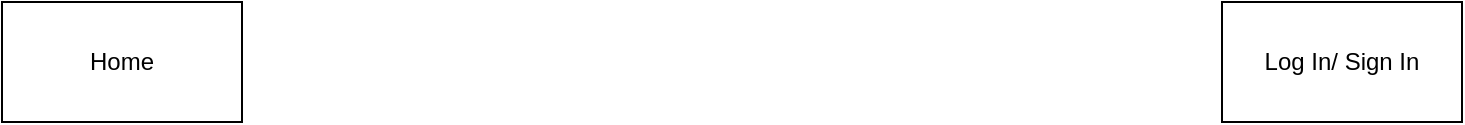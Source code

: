 <mxfile version="26.2.12" pages="3">
  <diagram name="HomePage" id="wCosODSycVWMkr--JiCz">
    <mxGraphModel dx="1226" dy="1136" grid="1" gridSize="10" guides="1" tooltips="1" connect="1" arrows="1" fold="1" page="1" pageScale="1" pageWidth="850" pageHeight="1100" math="0" shadow="0">
      <root>
        <mxCell id="0" />
        <mxCell id="1" parent="0" />
        <mxCell id="ii2URzVY7Exdxndr3Oti-1" value="Home" style="rounded=0;whiteSpace=wrap;html=1;" vertex="1" parent="1">
          <mxGeometry x="40" y="80" width="120" height="60" as="geometry" />
        </mxCell>
        <mxCell id="ii2URzVY7Exdxndr3Oti-2" value="Log In/ Sign In" style="rounded=0;whiteSpace=wrap;html=1;" vertex="1" parent="1">
          <mxGeometry x="650" y="80" width="120" height="60" as="geometry" />
        </mxCell>
      </root>
    </mxGraphModel>
  </diagram>
  <diagram id="vnvsi7dnLEihIsQNPmLA" name="Add Member">
    <mxGraphModel dx="1226" dy="1136" grid="1" gridSize="10" guides="1" tooltips="1" connect="1" arrows="1" fold="1" page="1" pageScale="1" pageWidth="850" pageHeight="1100" math="0" shadow="0">
      <root>
        <mxCell id="0" />
        <mxCell id="1" parent="0" />
        <mxCell id="1g-PoKTgWIkEQUa72f1x-1" value="Add Member" style="rounded=0;whiteSpace=wrap;html=1;" vertex="1" parent="1">
          <mxGeometry x="40" y="40" width="120" height="60" as="geometry" />
        </mxCell>
        <mxCell id="1g-PoKTgWIkEQUa72f1x-2" value="Name" style="rounded=0;whiteSpace=wrap;html=1;" vertex="1" parent="1">
          <mxGeometry x="40" y="130" width="120" height="60" as="geometry" />
        </mxCell>
        <mxCell id="1g-PoKTgWIkEQUa72f1x-3" value="Age" style="rounded=0;whiteSpace=wrap;html=1;" vertex="1" parent="1">
          <mxGeometry x="40" y="220" width="120" height="60" as="geometry" />
        </mxCell>
        <mxCell id="1g-PoKTgWIkEQUa72f1x-4" value="Type" style="rounded=0;whiteSpace=wrap;html=1;" vertex="1" parent="1">
          <mxGeometry x="40" y="310" width="120" height="60" as="geometry" />
        </mxCell>
        <mxCell id="1g-PoKTgWIkEQUa72f1x-5" value="Email" style="rounded=0;whiteSpace=wrap;html=1;" vertex="1" parent="1">
          <mxGeometry x="40" y="400" width="120" height="60" as="geometry" />
        </mxCell>
        <mxCell id="1g-PoKTgWIkEQUa72f1x-6" value="Phone" style="rounded=0;whiteSpace=wrap;html=1;" vertex="1" parent="1">
          <mxGeometry x="40" y="490" width="120" height="60" as="geometry" />
        </mxCell>
        <mxCell id="1g-PoKTgWIkEQUa72f1x-7" value="Agreement" style="rounded=0;whiteSpace=wrap;html=1;" vertex="1" parent="1">
          <mxGeometry x="40" y="580" width="120" height="60" as="geometry" />
        </mxCell>
        <mxCell id="1g-PoKTgWIkEQUa72f1x-8" value="1. Check if the name, email or phone already exist, and check if the email and phone number are in the right format" style="rounded=0;whiteSpace=wrap;html=1;" vertex="1" parent="1">
          <mxGeometry x="40" y="710" width="490" height="60" as="geometry" />
        </mxCell>
      </root>
    </mxGraphModel>
  </diagram>
  <diagram id="RKwuJYTrxplykkbq5XtJ" name="View members">
    <mxGraphModel dx="1226" dy="1136" grid="1" gridSize="10" guides="1" tooltips="1" connect="1" arrows="1" fold="1" page="1" pageScale="1" pageWidth="850" pageHeight="1100" math="0" shadow="0">
      <root>
        <mxCell id="0" />
        <mxCell id="1" parent="0" />
      </root>
    </mxGraphModel>
  </diagram>
</mxfile>
